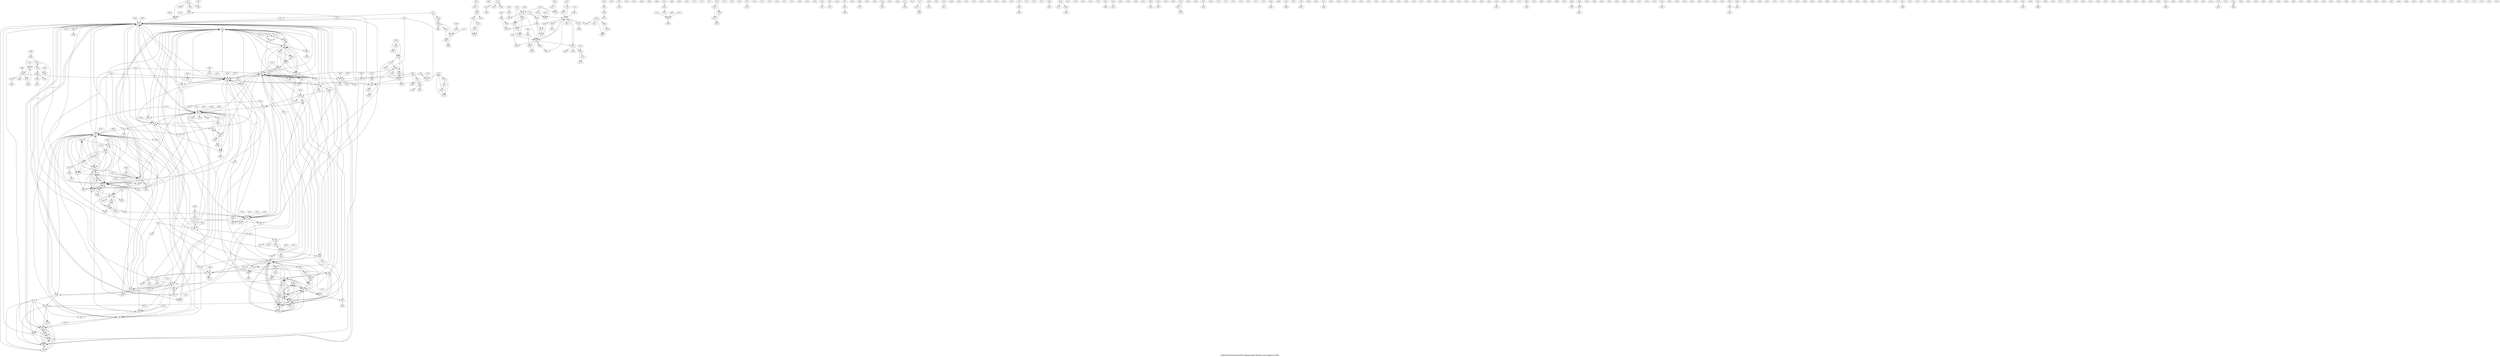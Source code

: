 /*****
Inferred Network with Exponential Model and alpha=0.001
*****/

digraph G {
  graph [splines=true overlap=false]
  node  [shape=ellipse, width=0.3, height=0.3]
  9066 [label="9066"];
  9067 [label="9067"];
  9068 [label="9068"];
  9069 [label="9069"];
  9070 [label="9070"];
  9071 [label="9071"];
  9072 [label="9072"];
  9073 [label="9073"];
  9074 [label="9074"];
  9075 [label="9075"];
  9076 [label="9076"];
  9077 [label="9077"];
  9078 [label="9078"];
  9079 [label="9079"];
  9080 [label="9080"];
  9081 [label="9081"];
  9082 [label="9082"];
  9083 [label="9083"];
  9084 [label="9084"];
  9085 [label="9085"];
  9086 [label="9086"];
  9087 [label="9087"];
  9088 [label="9088"];
  9089 [label="9089"];
  9090 [label="9090"];
  9091 [label="9091"];
  9092 [label="9092"];
  9093 [label="9093"];
  9094 [label="9094"];
  9095 [label="9095"];
  9096 [label="9096"];
  9097 [label="9097"];
  9098 [label="9098"];
  9099 [label="9099"];
  9100 [label="9100"];
  9101 [label="9101"];
  9102 [label="9102"];
  9103 [label="9103"];
  9104 [label="9104"];
  9105 [label="9105"];
  9106 [label="9106"];
  9107 [label="9107"];
  9108 [label="9108"];
  9109 [label="9109"];
  9110 [label="9110"];
  9111 [label="9111"];
  9112 [label="9112"];
  9113 [label="9113"];
  9114 [label="9114"];
  9115 [label="9115"];
  9116 [label="9116"];
  9117 [label="9117"];
  9118 [label="9118"];
  9119 [label="9119"];
  9120 [label="9120"];
  9121 [label="9121"];
  9122 [label="9122"];
  9123 [label="9123"];
  9124 [label="9124"];
  9125 [label="9125"];
  9126 [label="9126"];
  9127 [label="9127"];
  9128 [label="9128"];
  9129 [label="9129"];
  9130 [label="9130"];
  9131 [label="9131"];
  9132 [label="9132"];
  9133 [label="9133"];
  9134 [label="9134"];
  9135 [label="9135"];
  9136 [label="9136"];
  9137 [label="9137"];
  9138 [label="9138"];
  9139 [label="9139"];
  9140 [label="9140"];
  9141 [label="9141"];
  9142 [label="9142"];
  9143 [label="9143"];
  9144 [label="9144"];
  9145 [label="9145"];
  9146 [label="9146"];
  9147 [label="9147"];
  9148 [label="9148"];
  9149 [label="9149"];
  9150 [label="9150"];
  9151 [label="9151"];
  9152 [label="9152"];
  9153 [label="9153"];
  9154 [label="9154"];
  9155 [label="9155"];
  9156 [label="9156"];
  9157 [label="9157"];
  9158 [label="9158"];
  9159 [label="9159"];
  9160 [label="9160"];
  9161 [label="9161"];
  9162 [label="9162"];
  9163 [label="9163"];
  9164 [label="9164"];
  9165 [label="9165"];
  9166 [label="9166"];
  9167 [label="9167"];
  9168 [label="9168"];
  9169 [label="9169"];
  9170 [label="9170"];
  9171 [label="9171"];
  9172 [label="9172"];
  9173 [label="9173"];
  9174 [label="9174"];
  9175 [label="9175"];
  9176 [label="9176"];
  9177 [label="9177"];
  9178 [label="9178"];
  9179 [label="9179"];
  9180 [label="9180"];
  9181 [label="9181"];
  9182 [label="9182"];
  9183 [label="9183"];
  9184 [label="9184"];
  9185 [label="9185"];
  9186 [label="9186"];
  9187 [label="9187"];
  9188 [label="9188"];
  9189 [label="9189"];
  9190 [label="9190"];
  9191 [label="9191"];
  9192 [label="9192"];
  9193 [label="9193"];
  9194 [label="9194"];
  9195 [label="9195"];
  9196 [label="9196"];
  9197 [label="9197"];
  9198 [label="9198"];
  9199 [label="9199"];
  9200 [label="9200"];
  9201 [label="9201"];
  9202 [label="9202"];
  9203 [label="9203"];
  9204 [label="9204"];
  9205 [label="9205"];
  9206 [label="9206"];
  9207 [label="9207"];
  9208 [label="9208"];
  9209 [label="9209"];
  9210 [label="9210"];
  9211 [label="9211"];
  9212 [label="9212"];
  9213 [label="9213"];
  9214 [label="9214"];
  9215 [label="9215"];
  9216 [label="9216"];
  9217 [label="9217"];
  9218 [label="9218"];
  9219 [label="9219"];
  9220 [label="9220"];
  9221 [label="9221"];
  9222 [label="9222"];
  9223 [label="9223"];
  9224 [label="9224"];
  9225 [label="9225"];
  9226 [label="9226"];
  9227 [label="9227"];
  9228 [label="9228"];
  9229 [label="9229"];
  9230 [label="9230"];
  9231 [label="9231"];
  9232 [label="9232"];
  9233 [label="9233"];
  9234 [label="9234"];
  9235 [label="9235"];
  9236 [label="9236"];
  9237 [label="9237"];
  9238 [label="9238"];
  9239 [label="9239"];
  9240 [label="9240"];
  9241 [label="9241"];
  9242 [label="9242"];
  9243 [label="9243"];
  9244 [label="9244"];
  9245 [label="9245"];
  9246 [label="9246"];
  9247 [label="9247"];
  9248 [label="9248"];
  9249 [label="9249"];
  9250 [label="9250"];
  9251 [label="9251"];
  9252 [label="9252"];
  9253 [label="9253"];
  9254 [label="9254"];
  9255 [label="9255"];
  9256 [label="9256"];
  9257 [label="9257"];
  9258 [label="9258"];
  9259 [label="9259"];
  9260 [label="9260"];
  9261 [label="9261"];
  9262 [label="9262"];
  9263 [label="9263"];
  9264 [label="9264"];
  9265 [label="9265"];
  9266 [label="9266"];
  9267 [label="9267"];
  9268 [label="9268"];
  9269 [label="9269"];
  9270 [label="9270"];
  9271 [label="9271"];
  9272 [label="9272"];
  9273 [label="9273"];
  9274 [label="9274"];
  9275 [label="9275"];
  9276 [label="9276"];
  9277 [label="9277"];
  9278 [label="9278"];
  9279 [label="9279"];
  9280 [label="9280"];
  9281 [label="9281"];
  9282 [label="9282"];
  9283 [label="9283"];
  9284 [label="9284"];
  9285 [label="9285"];
  9286 [label="9286"];
  9287 [label="9287"];
  9288 [label="9288"];
  9289 [label="9289"];
  9290 [label="9290"];
  9291 [label="9291"];
  9292 [label="9292"];
  9293 [label="9293"];
  9294 [label="9294"];
  9295 [label="9295"];
  9296 [label="9296"];
  9297 [label="9297"];
  9298 [label="9298"];
  9299 [label="9299"];
  9300 [label="9300"];
  9301 [label="9301"];
  9302 [label="9302"];
  9303 [label="9303"];
  9304 [label="9304"];
  9305 [label="9305"];
  9306 [label="9306"];
  9307 [label="9307"];
  9308 [label="9308"];
  9309 [label="9309"];
  9310 [label="9310"];
  9311 [label="9311"];
  9312 [label="9312"];
  9313 [label="9313"];
  9314 [label="9314"];
  9315 [label="9315"];
  9316 [label="9316"];
  9317 [label="9317"];
  9318 [label="9318"];
  9319 [label="9319"];
  9320 [label="9320"];
  9321 [label="9321"];
  9322 [label="9322"];
  9323 [label="9323"];
  9324 [label="9324"];
  9325 [label="9325"];
  9326 [label="9326"];
  9327 [label="9327"];
  9328 [label="9328"];
  9329 [label="9329"];
  9330 [label="9330"];
  9331 [label="9331"];
  9332 [label="9332"];
  9333 [label="9333"];
  9334 [label="9334"];
  9335 [label="9335"];
  9336 [label="9336"];
  9337 [label="9337"];
  9338 [label="9338"];
  9339 [label="9339"];
  9340 [label="9340"];
  9341 [label="9341"];
  9342 [label="9342"];
  9343 [label="9343"];
  9344 [label="9344"];
  9345 [label="9345"];
  9346 [label="9346"];
  9347 [label="9347"];
  9348 [label="9348"];
  9349 [label="9349"];
  9350 [label="9350"];
  9351 [label="9351"];
  9352 [label="9352"];
  9353 [label="9353"];
  9354 [label="9354"];
  9355 [label="9355"];
  9356 [label="9356"];
  9357 [label="9357"];
  9358 [label="9358"];
  9359 [label="9359"];
  9360 [label="9360"];
  9361 [label="9361"];
  9362 [label="9362"];
  9363 [label="9363"];
  9364 [label="9364"];
  9365 [label="9365"];
  9366 [label="9366"];
  9367 [label="9367"];
  9368 [label="9368"];
  9369 [label="9369"];
  9370 [label="9370"];
  9371 [label="9371"];
  9372 [label="9372"];
  9373 [label="9373"];
  9374 [label="9374"];
  9375 [label="9375"];
  9376 [label="9376"];
  9377 [label="9377"];
  9378 [label="9378"];
  9379 [label="9379"];
  9380 [label="9380"];
  9381 [label="9381"];
  9382 [label="9382"];
  9383 [label="9383"];
  9384 [label="9384"];
  9385 [label="9385"];
  9386 [label="9386"];
  9387 [label="9387"];
  9388 [label="9388"];
  9389 [label="9389"];
  9390 [label="9390"];
  9391 [label="9391"];
  9392 [label="9392"];
  9393 [label="9393"];
  9394 [label="9394"];
  9395 [label="9395"];
  9396 [label="9396"];
  9397 [label="9397"];
  9398 [label="9398"];
  9399 [label="9399"];
  9400 [label="9400"];
  9401 [label="9401"];
  9402 [label="9402"];
  9403 [label="9403"];
  9404 [label="9404"];
  9405 [label="9405"];
  9406 [label="9406"];
  9407 [label="9407"];
  9408 [label="9408"];
  9409 [label="9409"];
  9410 [label="9410"];
  9411 [label="9411"];
  9412 [label="9412"];
  9413 [label="9413"];
  9414 [label="9414"];
  9415 [label="9415"];
  9416 [label="9416"];
  9417 [label="9417"];
  9418 [label="9418"];
  9419 [label="9419"];
  9420 [label="9420"];
  9421 [label="9421"];
  9422 [label="9422"];
  9423 [label="9423"];
  9424 [label="9424"];
  9425 [label="9425"];
  9426 [label="9426"];
  9427 [label="9427"];
  9428 [label="9428"];
  9429 [label="9429"];
  9430 [label="9430"];
  9431 [label="9431"];
  9432 [label="9432"];
  9433 [label="9433"];
  9434 [label="9434"];
  9435 [label="9435"];
  9436 [label="9436"];
  9437 [label="9437"];
  9438 [label="9438"];
  9439 [label="9439"];
  9440 [label="9440"];
  9441 [label="9441"];
  9442 [label="9442"];
  9443 [label="9443"];
  9444 [label="9444"];
  9445 [label="9445"];
  9446 [label="9446"];
  9447 [label="9447"];
  9448 [label="9448"];
  9449 [label="9449"];
  9450 [label="9450"];
  9451 [label="9451"];
  9452 [label="9452"];
  9453 [label="9453"];
  9454 [label="9454"];
  9455 [label="9455"];
  9456 [label="9456"];
  9457 [label="9457"];
  9458 [label="9458"];
  9459 [label="9459"];
  9460 [label="9460"];
  9461 [label="9461"];
  9462 [label="9462"];
  9463 [label="9463"];
  9464 [label="9464"];
  9465 [label="9465"];
  9466 [label="9466"];
  9467 [label="9467"];
  9468 [label="9468"];
  9469 [label="9469"];
  9470 [label="9470"];
  9471 [label="9471"];
  9472 [label="9472"];
  9473 [label="9473"];
  9474 [label="9474"];
  9475 [label="9475"];
  9476 [label="9476"];
  9477 [label="9477"];
  9478 [label="9478"];
  9479 [label="9479"];
  9480 [label="9480"];
  9481 [label="9481"];
  9482 [label="9482"];
  9483 [label="9483"];
  9484 [label="9484"];
  9485 [label="9485"];
  9486 [label="9486"];
  9487 [label="9487"];
  9488 [label="9488"];
  9489 [label="9489"];
  9490 [label="9490"];
  9491 [label="9491"];
  9492 [label="9492"];
  9493 [label="9493"];
  9494 [label="9494"];
  9495 [label="9495"];
  9496 [label="9496"];
  9497 [label="9497"];
  9498 [label="9498"];
  9499 [label="9499"];
  9500 [label="9500"];
  9501 [label="9501"];
  9502 [label="9502"];
  9503 [label="9503"];
  9504 [label="9504"];
  9505 [label="9505"];
  9506 [label="9506"];
  9507 [label="9507"];
  9508 [label="9508"];
  9509 [label="9509"];
  9510 [label="9510"];
  9511 [label="9511"];
  9512 [label="9512"];
  9513 [label="9513"];
  9514 [label="9514"];
  9515 [label="9515"];
  9516 [label="9516"];
  9517 [label="9517"];
  9518 [label="9518"];
  9519 [label="9519"];
  9520 [label="9520"];
  9521 [label="9521"];
  9522 [label="9522"];
  9523 [label="9523"];
  9524 [label="9524"];
  9525 [label="9525"];
  9526 [label="9526"];
  9527 [label="9527"];
  9528 [label="9528"];
  9529 [label="9529"];
  9530 [label="9530"];
  9531 [label="9531"];
  9532 [label="9532"];
  9533 [label="9533"];
  9534 [label="9534"];
  9535 [label="9535"];
  9536 [label="9536"];
  9537 [label="9537"];
  9538 [label="9538"];
  9539 [label="9539"];
  9540 [label="9540"];
  9541 [label="9541"];
  9542 [label="9542"];
  9543 [label="9543"];
  9544 [label="9544"];
  9545 [label="9545"];
  9546 [label="9546"];
  9547 [label="9547"];
  9548 [label="9548"];
  9549 [label="9549"];
  9550 [label="9550"];
  9551 [label="9551"];
  9552 [label="9552"];
  9553 [label="9553"];
  9554 [label="9554"];
  9555 [label="9555"];
  9556 [label="9556"];
  9557 [label="9557"];
  9558 [label="9558"];
  9559 [label="9559"];
  9560 [label="9560"];
  9561 [label="9561"];
  9562 [label="9562"];
  9563 [label="9563"];
  9564 [label="9564"];
  9565 [label="9565"];
  9566 [label="9566"];
  9567 [label="9567"];
  9568 [label="9568"];
  9569 [label="9569"];
  9570 [label="9570"];
  9571 [label="9571"];
  9572 [label="9572"];
  9573 [label="9573"];
  9574 [label="9574"];
  9575 [label="9575"];
  9576 [label="9576"];
  9577 [label="9577"];
  9578 [label="9578"];
  9579 [label="9579"];
  9580 [label="9580"];
  9581 [label="9581"];
  9582 [label="9582"];
  9583 [label="9583"];
  9584 [label="9584"];
  9585 [label="9585"];
  9586 [label="9586"];
  9587 [label="9587"];
  9588 [label="9588"];
  9589 [label="9589"];
  9590 [label="9590"];
  9591 [label="9591"];
  9592 [label="9592"];
  9593 [label="9593"];
  9594 [label="9594"];
  9595 [label="9595"];
  9596 [label="9596"];
  9597 [label="9597"];
  9598 [label="9598"];
  9599 [label="9599"];
  9600 [label="9600"];
  9601 [label="9601"];
  9602 [label="9602"];
  9603 [label="9603"];
  9604 [label="9604"];
  9605 [label="9605"];
  9606 [label="9606"];
  9607 [label="9607"];
  9608 [label="9608"];
  9609 [label="9609"];
  9610 [label="9610"];
  9611 [label="9611"];
  9612 [label="9612"];
  9613 [label="9613"];
  9614 [label="9614"];
  9615 [label="9615"];
  9616 [label="9616"];
  9617 [label="9617"];
  9618 [label="9618"];
  9619 [label="9619"];
  9620 [label="9620"];
  9621 [label="9621"];
  9622 [label="9622"];
  9623 [label="9623"];
  9624 [label="9624"];
  9625 [label="9625"];
  9626 [label="9626"];
  9627 [label="9627"];
  9628 [label="9628"];
  9629 [label="9629"];
  9630 [label="9630"];
  9631 [label="9631"];
  9632 [label="9632"];
  9633 [label="9633"];
  9634 [label="9634"];
  9635 [label="9635"];
  9636 [label="9636"];
  9637 [label="9637"];
  9638 [label="9638"];
  9639 [label="9639"];
  9640 [label="9640"];
  9641 [label="9641"];
  9642 [label="9642"];
  9643 [label="9643"];
  9644 [label="9644"];
  9645 [label="9645"];
  9646 [label="9646"];
  9647 [label="9647"];
  9648 [label="9648"];
  9649 [label="9649"];
  9650 [label="9650"];
  9651 [label="9651"];
  9652 [label="9652"];
  9653 [label="9653"];
  9654 [label="9654"];
  9655 [label="9655"];
  9656 [label="9656"];
  9657 [label="9657"];
  9658 [label="9658"];
  9659 [label="9659"];
  9660 [label="9660"];
  9661 [label="9661"];
  9662 [label="9662"];
  9663 [label="9663"];
  9664 [label="9664"];
  9665 [label="9665"];
  9666 [label="9666"];
  9667 [label="9667"];
  9668 [label="9668"];
  9669 [label="9669"];
  9670 [label="9670"];
  9671 [label="9671"];
  9672 [label="9672"];
  9673 [label="9673"];
  9674 [label="9674"];
  9675 [label="9675"];
  9676 [label="9676"];
  9677 [label="9677"];
  9678 [label="9678"];
  9679 [label="9679"];
  9680 [label="9680"];
  9681 [label="9681"];
  9682 [label="9682"];
  9683 [label="9683"];
  9684 [label="9684"];
  9685 [label="9685"];
  9686 [label="9686"];
  9687 [label="9687"];
  9688 [label="9688"];
  9689 [label="9689"];
  9690 [label="9690"];
  9691 [label="9691"];
  9692 [label="9692"];
  9693 [label="9693"];
  9694 [label="9694"];
  9695 [label="9695"];
  9696 [label="9696"];
  9697 [label="9697"];
  9698 [label="9698"];
  9699 [label="9699"];
  9700 [label="9700"];
  9701 [label="9701"];
  9702 [label="9702"];
  9703 [label="9703"];
  9704 [label="9704"];
  9705 [label="9705"];
  9706 [label="9706"];
  9707 [label="9707"];
  9708 [label="9708"];
  9709 [label="9709"];
  9710 [label="9710"];
  9711 [label="9711"];
  9712 [label="9712"];
  9713 [label="9713"];
  9714 [label="9714"];
  9715 [label="9715"];
  9716 [label="9716"];
  9717 [label="9717"];
  9718 [label="9718"];
  9719 [label="9719"];
  9720 [label="9720"];
  9721 [label="9721"];
  9722 [label="9722"];
  9723 [label="9723"];
  9724 [label="9724"];
  9725 [label="9725"];
  9726 [label="9726"];
  9727 [label="9727"];
  9728 [label="9728"];
  9729 [label="9729"];
  9730 [label="9730"];
  9731 [label="9731"];
  9732 [label="9732"];
  9733 [label="9733"];
  9734 [label="9734"];
  9735 [label="9735"];
  9736 [label="9736"];
  9067 -> 9658;
  9069 -> 9324;
  9069 -> 9537;
  9070 -> 9181;
  9071 -> 9282;
  9071 -> 9410;
  9072 -> 9724;
  9073 -> 9246;
  9074 -> 9428;
  9077 -> 9254;
  9079 -> 9260;
  9080 -> 9095;
  9080 -> 9113;
  9080 -> 9198;
  9080 -> 9206;
  9080 -> 9215;
  9080 -> 9418;
  9080 -> 9467;
  9080 -> 9492;
  9080 -> 9612;
  9080 -> 9623;
  9080 -> 9645;
  9084 -> 9701;
  9086 -> 9135;
  9086 -> 9219;
  9086 -> 9579;
  9088 -> 9348;
  9088 -> 9418;
  9091 -> 9369;
  9092 -> 9074;
  9093 -> 9438;
  9093 -> 9532;
  9093 -> 9537;
  9093 -> 9659;
  9095 -> 9130;
  9095 -> 9183;
  9095 -> 9287;
  9095 -> 9371;
  9095 -> 9407;
  9095 -> 9413;
  9095 -> 9453;
  9095 -> 9531;
  9095 -> 9554;
  9095 -> 9575;
  9095 -> 9583;
  9095 -> 9718;
  9095 -> 9730;
  9098 -> 9453;
  9099 -> 9453;
  9102 -> 9537;
  9103 -> 9080;
  9103 -> 9198;
  9103 -> 9355;
  9105 -> 9121;
  9108 -> 9452;
  9108 -> 9612;
  9108 -> 9629;
  9108 -> 9691;
  9113 -> 9080;
  9113 -> 9612;
  9113 -> 9689;
  9114 -> 9453;
  9115 -> 9434;
  9116 -> 9108;
  9116 -> 9612;
  9116 -> 9629;
  9116 -> 9691;
  9118 -> 9323;
  9119 -> 9091;
  9120 -> 9083;
  9120 -> 9706;
  9121 -> 9335;
  9121 -> 9352;
  9121 -> 9522;
  9124 -> 9672;
  9125 -> 9348;
  9126 -> 9080;
  9127 -> 9337;
  9129 -> 9237;
  9129 -> 9561;
  9129 -> 9616;
  9130 -> 9407;
  9131 -> 9116;
  9131 -> 9136;
  9131 -> 9387;
  9131 -> 9452;
  9131 -> 9629;
  9131 -> 9650;
  9135 -> 9706;
  9136 -> 9108;
  9136 -> 9387;
  9136 -> 9452;
  9136 -> 9629;
  9138 -> 9211;
  9138 -> 9265;
  9138 -> 9675;
  9138 -> 9689;
  9139 -> 9075;
  9142 -> 9070;
  9142 -> 9224;
  9142 -> 9283;
  9143 -> 9096;
  9143 -> 9222;
  9143 -> 9729;
  9145 -> 9178;
  9145 -> 9200;
  9145 -> 9715;
  9147 -> 9654;
  9150 -> 9226;
  9152 -> 9109;
  9155 -> 9624;
  9158 -> 9264;
  9159 -> 9166;
  9160 -> 9689;
  9163 -> 9303;
  9164 -> 9074;
  9164 -> 9183;
  9164 -> 9324;
  9164 -> 9492;
  9164 -> 9537;
  9166 -> 9222;
  9167 -> 9307;
  9167 -> 9330;
  9167 -> 9437;
  9167 -> 9594;
  9170 -> 9645;
  9171 -> 9318;
  9172 -> 9543;
  9173 -> 9617;
  9174 -> 9445;
  9175 -> 9465;
  9177 -> 9227;
  9177 -> 9448;
  9178 -> 9200;
  9180 -> 9410;
  9183 -> 9095;
  9184 -> 9292;
  9184 -> 9371;
  9184 -> 9537;
  9185 -> 9627;
  9186 -> 9561;
  9187 -> 9552;
  9189 -> 9393;
  9189 -> 9397;
  9192 -> 9667;
  9195 -> 9661;
  9195 -> 9713;
  9196 -> 9623;
  9198 -> 9612;
  9202 -> 9453;
  9206 -> 9445;
  9206 -> 9554;
  9206 -> 9716;
  9208 -> 9689;
  9209 -> 9150;
  9210 -> 9440;
  9214 -> 9546;
  9215 -> 9359;
  9215 -> 9496;
  9215 -> 9652;
  9216 -> 9115;
  9216 -> 9306;
  9220 -> 9615;
  9222 -> 9159;
  9222 -> 9566;
  9227 -> 9448;
  9230 -> 9080;
  9230 -> 9286;
  9230 -> 9300;
  9230 -> 9347;
  9230 -> 9356;
  9230 -> 9418;
  9230 -> 9495;
  9230 -> 9517;
  9230 -> 9642;
  9230 -> 9652;
  9230 -> 9672;
  9231 -> 9736;
  9233 -> 9480;
  9236 -> 9183;
  9237 -> 9173;
  9237 -> 9617;
  9240 -> 9080;
  9241 -> 9340;
  9244 -> 9637;
  9244 -> 9725;
  9247 -> 9353;
  9249 -> 9104;
  9251 -> 9222;
  9252 -> 9264;
  9255 -> 9260;
  9257 -> 9367;
  9257 -> 9578;
  9259 -> 9151;
  9260 -> 9262;
  9260 -> 9285;
  9260 -> 9517;
  9260 -> 9574;
  9264 -> 9612;
  9267 -> 9080;
  9277 -> 9066;
  9277 -> 9252;
  9277 -> 9264;
  9277 -> 9507;
  9277 -> 9565;
  9278 -> 9436;
  9279 -> 9183;
  9279 -> 9463;
  9279 -> 9612;
  9280 -> 9681;
  9281 -> 9574;
  9283 -> 9142;
  9284 -> 9080;
  9284 -> 9131;
  9284 -> 9650;
  9285 -> 9452;
  9285 -> 9509;
  9285 -> 9537;
  9286 -> 9300;
  9286 -> 9495;
  9293 -> 9515;
  9294 -> 9221;
  9294 -> 9669;
  9295 -> 9607;
  9297 -> 9118;
  9298 -> 9086;
  9300 -> 9230;
  9300 -> 9347;
  9300 -> 9672;
  9301 -> 9484;
  9303 -> 9163;
  9304 -> 9453;
  9305 -> 9574;
  9305 -> 9689;
  9306 -> 9115;
  9306 -> 9434;
  9309 -> 9700;
  9311 -> 9167;
  9311 -> 9307;
  9312 -> 9445;
  9312 -> 9711;
  9315 -> 9584;
  9318 -> 9171;
  9321 -> 9072;
  9321 -> 9724;
  9324 -> 9445;
  9324 -> 9537;
  9327 -> 9612;
  9330 -> 9594;
  9332 -> 9449;
  9332 -> 9612;
  9335 -> 9352;
  9338 -> 9105;
  9338 -> 9121;
  9338 -> 9342;
  9340 -> 9447;
  9342 -> 9105;
  9342 -> 9121;
  9344 -> 9179;
  9347 -> 9230;
  9347 -> 9286;
  9347 -> 9300;
  9347 -> 9495;
  9347 -> 9642;
  9348 -> 9374;
  9348 -> 9420;
  9348 -> 9445;
  9348 -> 9526;
  9349 -> 9135;
  9349 -> 9579;
  9350 -> 9453;
  9350 -> 9660;
  9351 -> 9574;
  9352 -> 9315;
  9352 -> 9335;
  9352 -> 9467;
  9352 -> 9584;
  9356 -> 9230;
  9356 -> 9286;
  9356 -> 9300;
  9356 -> 9347;
  9356 -> 9418;
  9356 -> 9495;
  9356 -> 9642;
  9358 -> 9612;
  9359 -> 9376;
  9359 -> 9445;
  9359 -> 9451;
  9359 -> 9472;
  9360 -> 9300;
  9360 -> 9482;
  9362 -> 9113;
  9363 -> 9404;
  9363 -> 9543;
  9364 -> 9143;
  9364 -> 9222;
  9365 -> 9071;
  9365 -> 9170;
  9365 -> 9282;
  9367 -> 9578;
  9368 -> 9566;
  9370 -> 9164;
  9371 -> 9095;
  9371 -> 9184;
  9371 -> 9261;
  9371 -> 9453;
  9371 -> 9562;
  9371 -> 9574;
  9371 -> 9575;
  9371 -> 9623;
  9373 -> 9298;
  9376 -> 9080;
  9376 -> 9359;
  9376 -> 9517;
  9376 -> 9557;
  9376 -> 9594;
  9376 -> 9597;
  9376 -> 9612;
  9377 -> 9167;
  9377 -> 9330;
  9377 -> 9594;
  9378 -> 9170;
  9379 -> 9243;
  9380 -> 9218;
  9384 -> 9097;
  9384 -> 9706;
  9385 -> 9381;
  9386 -> 9574;
  9386 -> 9673;
  9387 -> 9612;
  9387 -> 9629;
  9387 -> 9691;
  9389 -> 9689;
  9394 -> 9455;
  9397 -> 9393;
  9399 -> 9540;
  9402 -> 9540;
  9404 -> 9169;
  9407 -> 9095;
  9407 -> 9130;
  9407 -> 9531;
  9409 -> 9468;
  9410 -> 9106;
  9410 -> 9180;
  9411 -> 9164;
  9411 -> 9517;
  9412 -> 9519;
  9413 -> 9287;
  9415 -> 9310;
  9415 -> 9537;
  9415 -> 9679;
  9416 -> 9255;
  9416 -> 9260;
  9416 -> 9472;
  9418 -> 9189;
  9418 -> 9215;
  9418 -> 9286;
  9418 -> 9347;
  9418 -> 9356;
  9418 -> 9490;
  9418 -> 9495;
  9418 -> 9496;
  9418 -> 9537;
  9418 -> 9642;
  9418 -> 9672;
  9418 -> 9678;
  9420 -> 9526;
  9422 -> 9187;
  9422 -> 9552;
  9423 -> 9167;
  9423 -> 9371;
  9424 -> 9545;
  9427 -> 9565;
  9428 -> 9093;
  9428 -> 9438;
  9428 -> 9574;
  9428 -> 9659;
  9432 -> 9080;
  9432 -> 9284;
  9432 -> 9574;
  9433 -> 9472;
  9435 -> 9269;
  9435 -> 9526;
  9436 -> 9412;
  9436 -> 9467;
  9438 -> 9092;
  9438 -> 9532;
  9438 -> 9537;
  9438 -> 9574;
  9438 -> 9673;
  9440 -> 9290;
  9441 -> 9284;
  9443 -> 9080;
  9443 -> 9467;
  9443 -> 9612;
  9445 -> 9080;
  9445 -> 9113;
  9445 -> 9138;
  9445 -> 9279;
  9445 -> 9312;
  9445 -> 9360;
  9445 -> 9449;
  9445 -> 9462;
  9445 -> 9477;
  9445 -> 9531;
  9445 -> 9612;
  9445 -> 9645;
  9445 -> 9650;
  9445 -> 9660;
  9445 -> 9679;
  9445 -> 9689;
  9446 -> 9160;
  9447 -> 9091;
  9449 -> 9073;
  9449 -> 9174;
  9449 -> 9418;
  9449 -> 9445;
  9451 -> 9359;
  9452 -> 9108;
  9452 -> 9116;
  9452 -> 9387;
  9452 -> 9612;
  9452 -> 9629;
  9452 -> 9691;
  9453 -> 9095;
  9453 -> 9204;
  9453 -> 9285;
  9453 -> 9445;
  9453 -> 9463;
  9453 -> 9470;
  9453 -> 9517;
  9453 -> 9525;
  9453 -> 9598;
  9453 -> 9612;
  9453 -> 9630;
  9453 -> 9638;
  9453 -> 9663;
  9459 -> 9361;
  9460 -> 9312;
  9461 -> 9600;
  9461 -> 9633;
  9461 -> 9654;
  9461 -> 9724;
  9463 -> 9279;
  9464 -> 9403;
  9465 -> 9724;
  9467 -> 9412;
  9467 -> 9612;
  9468 -> 9219;
  9468 -> 9478;
  9469 -> 9095;
  9469 -> 9689;
  9470 -> 9689;
  9472 -> 9537;
  9472 -> 9585;
  9472 -> 9719;
  9474 -> 9289;
  9476 -> 9095;
  9476 -> 9206;
  9476 -> 9531;
  9476 -> 9554;
  9476 -> 9709;
  9477 -> 9730;
  9478 -> 9219;
  9481 -> 9464;
  9481 -> 9706;
  9482 -> 9300;
  9482 -> 9360;
  9488 -> 9091;
  9490 -> 9359;
  9490 -> 9360;
  9490 -> 9482;
  9490 -> 9656;
  9491 -> 9264;
  9492 -> 9167;
  9492 -> 9386;
  9492 -> 9453;
  9492 -> 9537;
  9492 -> 9556;
  9492 -> 9574;
  9492 -> 9673;
  9495 -> 9230;
  9495 -> 9286;
  9495 -> 9300;
  9495 -> 9347;
  9495 -> 9356;
  9495 -> 9418;
  9495 -> 9642;
  9495 -> 9652;
  9496 -> 9140;
  9496 -> 9574;
  9497 -> 9713;
  9500 -> 9456;
  9501 -> 9371;
  9501 -> 9723;
  9504 -> 9689;
  9505 -> 9067;
  9505 -> 9658;
  9506 -> 9359;
  9507 -> 9252;
  9507 -> 9277;
  9509 -> 9452;
  9510 -> 9091;
  9511 -> 9244;
  9511 -> 9725;
  9512 -> 9104;
  9515 -> 9635;
  9515 -> 9689;
  9517 -> 9164;
  9517 -> 9285;
  9517 -> 9441;
  9517 -> 9453;
  9517 -> 9463;
  9518 -> 9445;
  9518 -> 9537;
  9518 -> 9623;
  9520 -> 9266;
  9521 -> 9568;
  9522 -> 9584;
  9522 -> 9676;
  9522 -> 9689;
  9526 -> 9453;
  9526 -> 9574;
  9531 -> 9095;
  9531 -> 9407;
  9531 -> 9476;
  9531 -> 9554;
  9531 -> 9583;
  9531 -> 9682;
  9531 -> 9709;
  9531 -> 9716;
  9532 -> 9092;
  9532 -> 9371;
  9532 -> 9537;
  9532 -> 9562;
  9533 -> 9197;
  9535 -> 9234;
  9536 -> 9153;
  9537 -> 9092;
  9537 -> 9095;
  9537 -> 9279;
  9537 -> 9284;
  9537 -> 9285;
  9537 -> 9371;
  9537 -> 9438;
  9537 -> 9469;
  9537 -> 9492;
  9537 -> 9532;
  9537 -> 9574;
  9537 -> 9575;
  9537 -> 9612;
  9539 -> 9260;
  9540 -> 9363;
  9540 -> 9399;
  9540 -> 9402;
  9540 -> 9577;
  9543 -> 9169;
  9543 -> 9404;
  9543 -> 9540;
  9546 -> 9138;
  9546 -> 9214;
  9547 -> 9206;
  9547 -> 9445;
  9553 -> 9138;
  9554 -> 9531;
  9554 -> 9716;
  9555 -> 9072;
  9555 -> 9321;
  9560 -> 9582;
  9561 -> 9226;
  9561 -> 9237;
  9561 -> 9616;
  9561 -> 9706;
  9561 -> 9724;
  9562 -> 9428;
  9564 -> 9598;
  9566 -> 9080;
  9566 -> 9159;
  9566 -> 9533;
  9566 -> 9699;
  9567 -> 9668;
  9574 -> 9202;
  9574 -> 9386;
  9574 -> 9492;
  9574 -> 9562;
  9574 -> 9612;
  9574 -> 9662;
  9574 -> 9673;
  9575 -> 9167;
  9576 -> 9601;
  9577 -> 9327;
  9577 -> 9399;
  9579 -> 9135;
  9579 -> 9706;
  9583 -> 9245;
  9584 -> 9335;
  9584 -> 9519;
  9584 -> 9720;
  9585 -> 9661;
  9591 -> 9511;
  9591 -> 9725;
  9592 -> 9138;
  9594 -> 9087;
  9594 -> 9167;
  9594 -> 9305;
  9594 -> 9330;
  9594 -> 9377;
  9597 -> 9376;
  9598 -> 9194;
  9598 -> 9623;
  9601 -> 9454;
  9603 -> 9684;
  9608 -> 9394;
  9609 -> 9398;
  9610 -> 9074;
  9610 -> 9164;
  9612 -> 9087;
  9612 -> 9095;
  9612 -> 9138;
  9612 -> 9215;
  9612 -> 9279;
  9612 -> 9320;
  9612 -> 9415;
  9612 -> 9452;
  9612 -> 9453;
  9612 -> 9628;
  9612 -> 9629;
  9612 -> 9663;
  9615 -> 9139;
  9616 -> 9173;
  9616 -> 9237;
  9616 -> 9617;
  9618 -> 9612;
  9620 -> 9112;
  9620 -> 9613;
  9620 -> 9653;
  9620 -> 9667;
  9623 -> 9095;
  9623 -> 9285;
  9623 -> 9350;
  9623 -> 9415;
  9623 -> 9453;
  9623 -> 9612;
  9624 -> 9499;
  9625 -> 9690;
  9628 -> 9728;
  9629 -> 9108;
  9629 -> 9116;
  9629 -> 9452;
  9629 -> 9612;
  9629 -> 9691;
  9630 -> 9558;
  9632 -> 9214;
  9634 -> 9350;
  9634 -> 9453;
  9634 -> 9564;
  9634 -> 9660;
  9637 -> 9214;
  9637 -> 9591;
  9639 -> 9252;
  9639 -> 9418;
  9639 -> 9689;
  9642 -> 9082;
  9642 -> 9230;
  9642 -> 9286;
  9642 -> 9300;
  9642 -> 9347;
  9642 -> 9348;
  9642 -> 9356;
  9642 -> 9418;
  9642 -> 9495;
  9645 -> 9088;
  9645 -> 9096;
  9645 -> 9148;
  9645 -> 9612;
  9650 -> 9136;
  9650 -> 9260;
  9650 -> 9262;
  9650 -> 9452;
  9650 -> 9629;
  9652 -> 9230;
  9652 -> 9347;
  9652 -> 9420;
  9652 -> 9495;
  9652 -> 9612;
  9652 -> 9642;
  9653 -> 9192;
  9653 -> 9667;
  9654 -> 9727;
  9654 -> 9731;
  9656 -> 9360;
  9656 -> 9482;
  9658 -> 9145;
  9658 -> 9253;
  9659 -> 9092;
  9659 -> 9297;
  9659 -> 9438;
  9659 -> 9532;
  9659 -> 9537;
  9660 -> 9350;
  9660 -> 9453;
  9660 -> 9564;
  9660 -> 9598;
  9660 -> 9634;
  9661 -> 9195;
  9661 -> 9357;
  9661 -> 9420;
  9661 -> 9593;
  9661 -> 9713;
  9662 -> 9556;
  9663 -> 9095;
  9663 -> 9623;
  9664 -> 9364;
  9669 -> 9649;
  9672 -> 9073;
  9672 -> 9088;
  9673 -> 9386;
  9673 -> 9492;
  9673 -> 9537;
  9673 -> 9574;
  9680 -> 9538;
  9680 -> 9685;
  9682 -> 9206;
  9682 -> 9476;
  9682 -> 9531;
  9682 -> 9709;
  9682 -> 9716;
  9685 -> 9677;
  9688 -> 9392;
  9689 -> 9080;
  9689 -> 9095;
  9689 -> 9096;
  9689 -> 9160;
  9689 -> 9414;
  9689 -> 9445;
  9689 -> 9453;
  9689 -> 9642;
  9689 -> 9672;
  9689 -> 9719;
  9690 -> 9625;
  9691 -> 9108;
  9691 -> 9612;
  9691 -> 9629;
  9692 -> 9713;
  9694 -> 9481;
  9698 -> 9157;
  9700 -> 9543;
  9704 -> 9104;
  9704 -> 9512;
  9704 -> 9552;
  9704 -> 9561;
  9706 -> 9083;
  9706 -> 9384;
  9706 -> 9403;
  9706 -> 9461;
  9706 -> 9464;
  9706 -> 9724;
  9709 -> 9476;
  9709 -> 9531;
  9709 -> 9554;
  9710 -> 9689;
  9711 -> 9445;
  9712 -> 9370;
  9713 -> 9195;
  9713 -> 9442;
  9713 -> 9449;
  9713 -> 9537;
  9713 -> 9639;
  9713 -> 9645;
  9715 -> 9178;
  9715 -> 9200;
  9716 -> 9095;
  9716 -> 9130;
  9716 -> 9407;
  9719 -> 9472;
  9719 -> 9612;
  9720 -> 9352;
  9721 -> 9285;
  9721 -> 9453;
  9722 -> 9621;
  9723 -> 9371;
  9724 -> 9084;
  9724 -> 9097;
  9724 -> 9152;
  9724 -> 9256;
  9724 -> 9349;
  9724 -> 9461;
  9724 -> 9613;
  9724 -> 9706;
  9725 -> 9637;
  9729 -> 9143;
  9729 -> 9398;
  9729 -> 9680;
  9730 -> 9285;
  9730 -> 9359;
  9730 -> 9451;
  9731 -> 9727;
  9732 -> 9216;
  9732 -> 9306;
  9735 -> 9428;
  9736 -> 9080;
  label = "\nInferred Network with Exponential Model and alpha=0.001\n";  fontsize=24;
}
